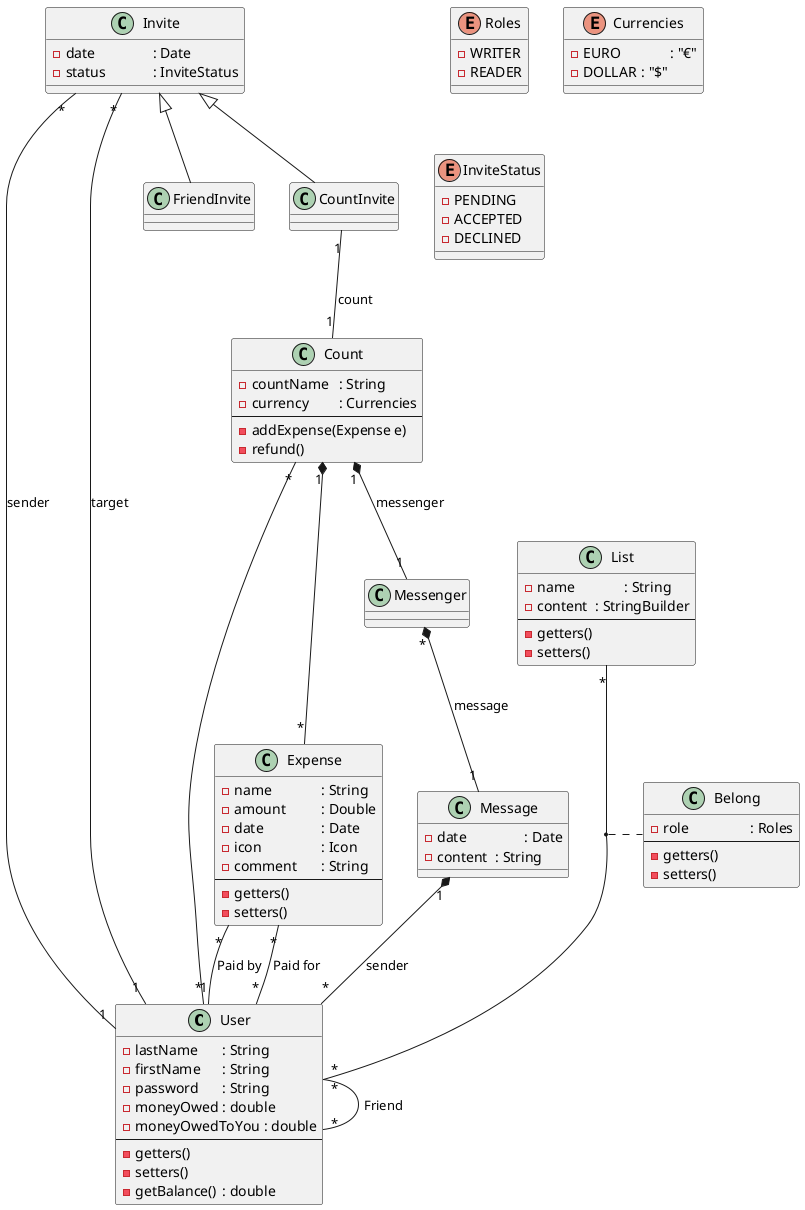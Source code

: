 @startuml
class User {
	-lastName	: String
	-firstName	: String
	-password	: String
	-moneyOwed	: double
	-moneyOwedToYou : double
	--
	-getters()
	-setters()
	-getBalance() 	: double
}

class List {
	-name 		: String
	-content	: StringBuilder
	--
	-getters()
	-setters()
}

class Expense {
	-name 		: String
	-amount		: Double
	-date 		: Date
	-icon 		: Icon
	-comment 	: String
	--
	-getters()
	-setters()
}

class Invite {
	-date		: Date
	-status		: InviteStatus
}


class Message {
	-date		: Date
	-content	: String
}

class Count{
	-countName 	: String
	-currency 	: Currencies
	--
	-addExpense(Expense e)
	-refund()
}

class Belong {
	-role 		: Roles
	--
	-getters()
	-setters()
}

enum Roles {
	-WRITER
	-READER
}

enum Currencies {
	-EURO 		: "€"
	-DOLLAR 	: "$"
}

enum InviteStatus {
	-PENDING
	-ACCEPTED
	-DECLINED
}

User 	"*" 	-- 		"*" 	User : Friend
List 	"*" 	-- 	"*" 	User
(List, User).Belong 
Count 	"*" 	-- 	"*" 	User
Count 	"1" 	*-- 	"*"		Expense 
Count 	"1" 	*-- 	"1" 	Messenger 	: 	messenger

Messenger 	"*" 	*-- 	"1" 	Message 	: message

Message	"1"	*--	"*"	User	:	sender

Expense "*"		--		"1"		User : Paid by
Expense "*"		--		"*"		User : Paid for

Invite 	<|-- 	FriendInvite
Invite 	"*" 	-- 	"1" 	User 	: 	sender
Invite 	"*" 	-- 	"1" 	User 	: 	target

Invite 	<|-- 	CountInvite
CountInvite 	"1" 	-- 	"1" 	Count 	: 	count
@enduml
